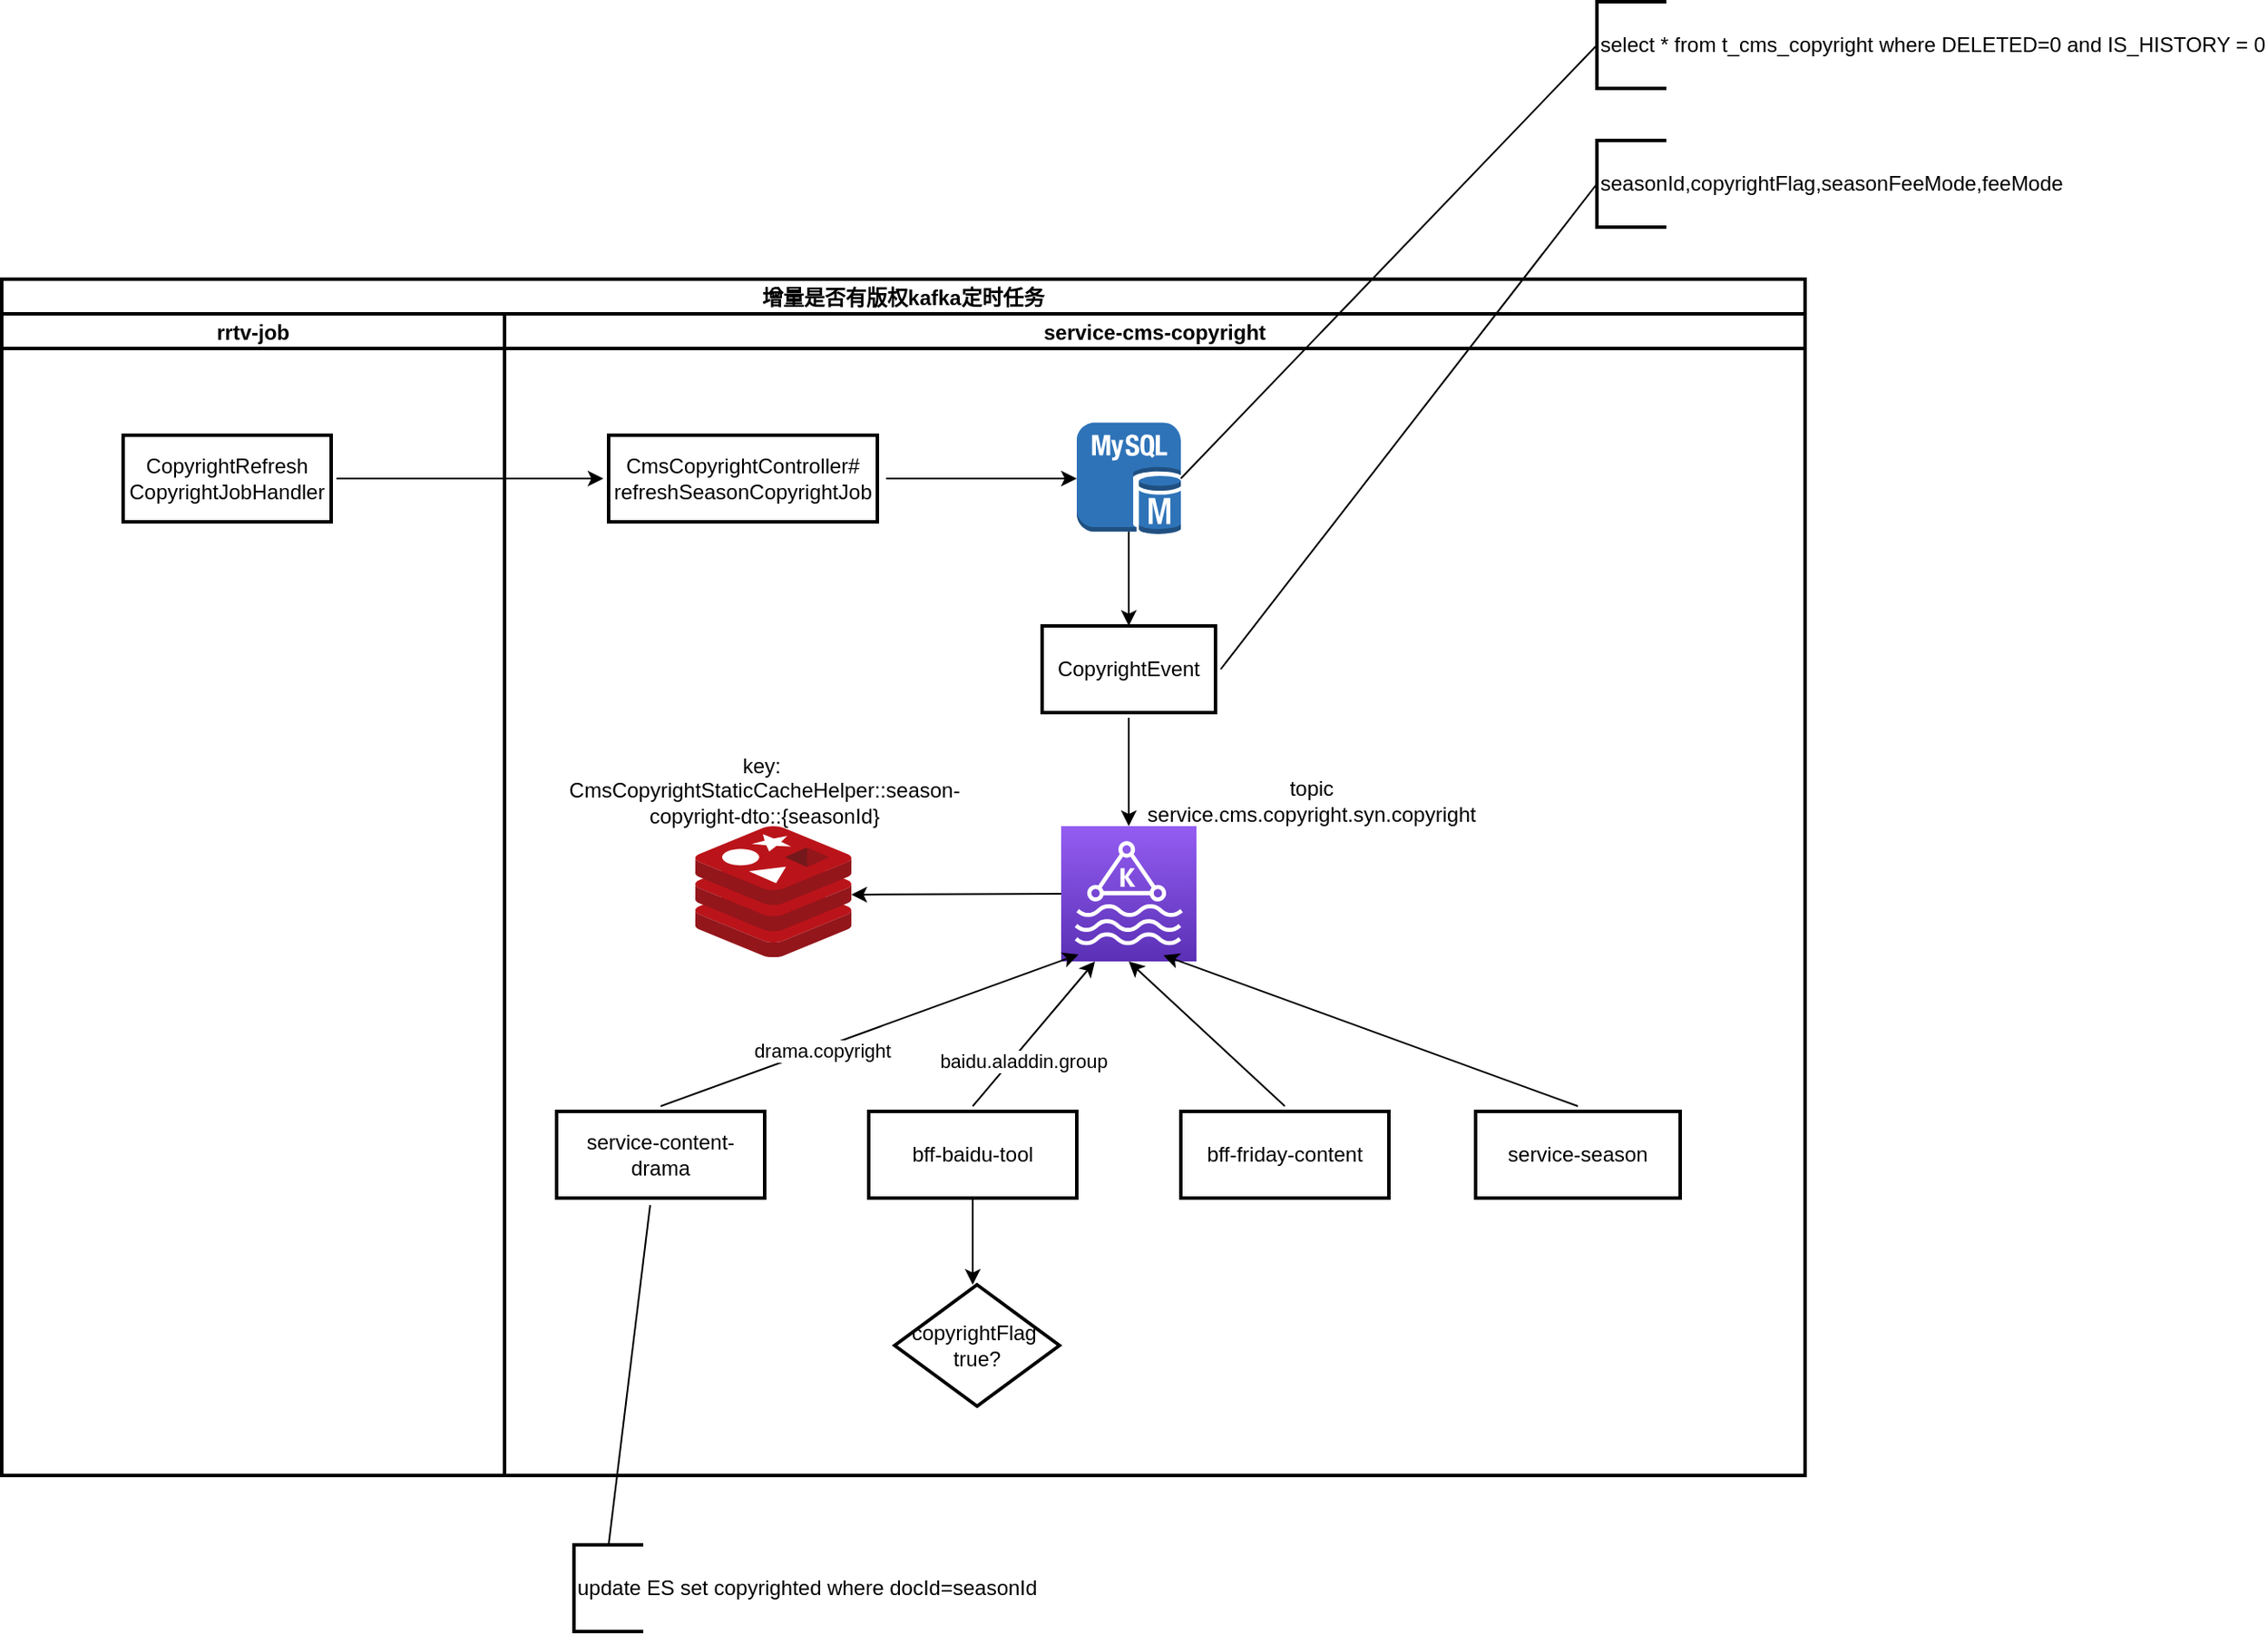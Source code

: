 <mxfile version="15.3.3" type="github">
  <diagram id="PBQSmOYhO7PoBkgoyPXK" name="Page-1">
    <mxGraphModel dx="1422" dy="762" grid="1" gridSize="10" guides="1" tooltips="1" connect="1" arrows="1" fold="1" page="1" pageScale="1" pageWidth="827" pageHeight="1169" math="0" shadow="0">
      <root>
        <mxCell id="0" />
        <mxCell id="1" parent="0" />
        <mxCell id="inluxw40n091W_jIXqgZ-1" value="增量是否有版权kafka定时任务" style="swimlane;childLayout=stackLayout;resizeParent=1;resizeParentMax=0;startSize=20;hachureGap=4;pointerEvents=0;strokeWidth=2;perimeterSpacing=3;" vertex="1" parent="1">
          <mxGeometry x="50" y="230" width="1040" height="690" as="geometry" />
        </mxCell>
        <mxCell id="inluxw40n091W_jIXqgZ-2" value="rrtv-job" style="swimlane;startSize=20;strokeWidth=2;perimeterSpacing=3;" vertex="1" parent="inluxw40n091W_jIXqgZ-1">
          <mxGeometry y="20" width="290" height="670" as="geometry">
            <mxRectangle y="20" width="30" height="670" as="alternateBounds" />
          </mxGeometry>
        </mxCell>
        <mxCell id="inluxw40n091W_jIXqgZ-5" value="CopyrightRefresh&lt;br&gt;CopyrightJobHandler" style="rounded=0;whiteSpace=wrap;html=1;hachureGap=4;pointerEvents=0;strokeWidth=2;perimeterSpacing=3;direction=west;" vertex="1" parent="inluxw40n091W_jIXqgZ-2">
          <mxGeometry x="70" y="70" width="120" height="50" as="geometry" />
        </mxCell>
        <mxCell id="inluxw40n091W_jIXqgZ-11" style="edgeStyle=orthogonalEdgeStyle;rounded=0;orthogonalLoop=1;jettySize=auto;html=1;endArrow=classic;sourcePerimeterSpacing=8;targetPerimeterSpacing=8;exitX=0;exitY=0.5;exitDx=0;exitDy=0;strokeWidth=1;endFill=1;entryX=1;entryY=0.5;entryDx=0;entryDy=0;" edge="1" parent="inluxw40n091W_jIXqgZ-1" source="inluxw40n091W_jIXqgZ-5" target="inluxw40n091W_jIXqgZ-12">
          <mxGeometry relative="1" as="geometry">
            <mxPoint x="350" y="115" as="targetPoint" />
          </mxGeometry>
        </mxCell>
        <mxCell id="inluxw40n091W_jIXqgZ-3" value="service-cms-copyright" style="swimlane;startSize=20;strokeWidth=2;perimeterSpacing=3;" vertex="1" parent="inluxw40n091W_jIXqgZ-1">
          <mxGeometry x="290" y="20" width="750" height="670" as="geometry">
            <mxRectangle x="290" y="20" width="30" height="670" as="alternateBounds" />
          </mxGeometry>
        </mxCell>
        <mxCell id="inluxw40n091W_jIXqgZ-15" style="edgeStyle=none;curved=1;rounded=0;orthogonalLoop=1;jettySize=auto;html=1;entryX=0;entryY=0.5;entryDx=0;entryDy=0;entryPerimeter=0;endArrow=classic;endFill=1;sourcePerimeterSpacing=8;targetPerimeterSpacing=8;strokeWidth=1;" edge="1" parent="inluxw40n091W_jIXqgZ-3">
          <mxGeometry relative="1" as="geometry">
            <mxPoint x="220" y="95" as="sourcePoint" />
            <mxPoint x="330" y="95" as="targetPoint" />
          </mxGeometry>
        </mxCell>
        <mxCell id="inluxw40n091W_jIXqgZ-12" value="CmsCopyrightController#&lt;br&gt;refreshSeasonCopyrightJob" style="rounded=0;whiteSpace=wrap;html=1;hachureGap=4;pointerEvents=0;strokeWidth=2;perimeterSpacing=3;direction=west;" vertex="1" parent="inluxw40n091W_jIXqgZ-3">
          <mxGeometry x="60" y="70" width="155" height="50" as="geometry" />
        </mxCell>
        <mxCell id="inluxw40n091W_jIXqgZ-16" value="" style="outlineConnect=0;dashed=0;verticalLabelPosition=bottom;verticalAlign=top;align=center;html=1;shape=mxgraph.aws3.mysql_db_instance;fillColor=#2E73B8;gradientColor=none;hachureGap=4;pointerEvents=0;strokeWidth=2;" vertex="1" parent="inluxw40n091W_jIXqgZ-3">
          <mxGeometry x="330" y="62.75" width="60" height="64.5" as="geometry" />
        </mxCell>
        <mxCell id="inluxw40n091W_jIXqgZ-58" style="edgeStyle=none;curved=1;rounded=0;orthogonalLoop=1;jettySize=auto;html=1;entryX=0.5;entryY=0;entryDx=0;entryDy=0;entryPerimeter=0;endArrow=classic;endFill=1;sourcePerimeterSpacing=8;targetPerimeterSpacing=8;strokeWidth=1;exitX=0.5;exitY=0;exitDx=0;exitDy=0;" edge="1" parent="inluxw40n091W_jIXqgZ-3" source="inluxw40n091W_jIXqgZ-39" target="inluxw40n091W_jIXqgZ-45">
          <mxGeometry relative="1" as="geometry" />
        </mxCell>
        <mxCell id="inluxw40n091W_jIXqgZ-39" value="CopyrightEvent" style="rounded=0;whiteSpace=wrap;html=1;hachureGap=4;pointerEvents=0;strokeWidth=2;perimeterSpacing=3;direction=west;" vertex="1" parent="inluxw40n091W_jIXqgZ-3">
          <mxGeometry x="310" y="180" width="100" height="50" as="geometry" />
        </mxCell>
        <mxCell id="inluxw40n091W_jIXqgZ-45" value="" style="sketch=0;points=[[0,0,0],[0.25,0,0],[0.5,0,0],[0.75,0,0],[1,0,0],[0,1,0],[0.25,1,0],[0.5,1,0],[0.75,1,0],[1,1,0],[0,0.25,0],[0,0.5,0],[0,0.75,0],[1,0.25,0],[1,0.5,0],[1,0.75,0]];outlineConnect=0;fontColor=#232F3E;gradientColor=#945DF2;gradientDirection=north;fillColor=#5A30B5;strokeColor=#ffffff;dashed=0;verticalLabelPosition=bottom;verticalAlign=top;align=center;html=1;fontSize=12;fontStyle=0;aspect=fixed;shape=mxgraph.aws4.resourceIcon;resIcon=mxgraph.aws4.managed_streaming_for_kafka;hachureGap=4;pointerEvents=0;" vertex="1" parent="inluxw40n091W_jIXqgZ-3">
          <mxGeometry x="321" y="295.5" width="78" height="78" as="geometry" />
        </mxCell>
        <mxCell id="inluxw40n091W_jIXqgZ-53" style="edgeStyle=none;curved=1;rounded=0;orthogonalLoop=1;jettySize=auto;html=1;entryX=0.25;entryY=1;entryDx=0;entryDy=0;entryPerimeter=0;endArrow=classic;endFill=1;sourcePerimeterSpacing=8;targetPerimeterSpacing=8;strokeWidth=1;exitX=0.5;exitY=1;exitDx=0;exitDy=0;" edge="1" parent="inluxw40n091W_jIXqgZ-3" source="inluxw40n091W_jIXqgZ-49" target="inluxw40n091W_jIXqgZ-45">
          <mxGeometry relative="1" as="geometry" />
        </mxCell>
        <mxCell id="inluxw40n091W_jIXqgZ-99" value="baidu.aladdin.group" style="edgeLabel;html=1;align=center;verticalAlign=middle;resizable=0;points=[];" vertex="1" connectable="0" parent="inluxw40n091W_jIXqgZ-53">
          <mxGeometry x="-0.475" y="-5" relative="1" as="geometry">
            <mxPoint x="7" y="-8" as="offset" />
          </mxGeometry>
        </mxCell>
        <mxCell id="inluxw40n091W_jIXqgZ-49" value="bff-baidu-tool" style="rounded=0;whiteSpace=wrap;html=1;hachureGap=4;pointerEvents=0;strokeWidth=2;perimeterSpacing=3;direction=west;" vertex="1" parent="inluxw40n091W_jIXqgZ-3">
          <mxGeometry x="210" y="460" width="120" height="50" as="geometry" />
        </mxCell>
        <mxCell id="inluxw40n091W_jIXqgZ-50" value="bff-friday-content" style="rounded=0;whiteSpace=wrap;html=1;hachureGap=4;pointerEvents=0;strokeWidth=2;perimeterSpacing=3;direction=west;" vertex="1" parent="inluxw40n091W_jIXqgZ-3">
          <mxGeometry x="390" y="460" width="120" height="50" as="geometry" />
        </mxCell>
        <mxCell id="inluxw40n091W_jIXqgZ-55" style="edgeStyle=none;curved=1;rounded=0;orthogonalLoop=1;jettySize=auto;html=1;entryX=0.128;entryY=0.949;entryDx=0;entryDy=0;entryPerimeter=0;endArrow=classic;endFill=1;sourcePerimeterSpacing=8;targetPerimeterSpacing=8;strokeWidth=1;exitX=0.5;exitY=1;exitDx=0;exitDy=0;" edge="1" parent="inluxw40n091W_jIXqgZ-3" source="inluxw40n091W_jIXqgZ-51" target="inluxw40n091W_jIXqgZ-45">
          <mxGeometry relative="1" as="geometry" />
        </mxCell>
        <mxCell id="inluxw40n091W_jIXqgZ-98" value="drama.copyright" style="edgeLabel;html=1;align=center;verticalAlign=middle;resizable=0;points=[];" vertex="1" connectable="0" parent="inluxw40n091W_jIXqgZ-55">
          <mxGeometry x="-0.23" y="-1" relative="1" as="geometry">
            <mxPoint as="offset" />
          </mxGeometry>
        </mxCell>
        <mxCell id="inluxw40n091W_jIXqgZ-51" value="service-content-drama" style="rounded=0;whiteSpace=wrap;html=1;hachureGap=4;pointerEvents=0;strokeWidth=2;perimeterSpacing=3;direction=west;" vertex="1" parent="inluxw40n091W_jIXqgZ-3">
          <mxGeometry x="30" y="460" width="120" height="50" as="geometry" />
        </mxCell>
        <mxCell id="inluxw40n091W_jIXqgZ-52" value="service-season" style="rounded=0;whiteSpace=wrap;html=1;hachureGap=4;pointerEvents=0;strokeWidth=2;perimeterSpacing=3;direction=west;" vertex="1" parent="inluxw40n091W_jIXqgZ-3">
          <mxGeometry x="560" y="460" width="118" height="50" as="geometry" />
        </mxCell>
        <mxCell id="inluxw40n091W_jIXqgZ-54" style="edgeStyle=none;curved=1;rounded=0;orthogonalLoop=1;jettySize=auto;html=1;endArrow=classic;endFill=1;sourcePerimeterSpacing=8;targetPerimeterSpacing=8;strokeWidth=1;entryX=0.5;entryY=1;entryDx=0;entryDy=0;entryPerimeter=0;exitX=0.5;exitY=1;exitDx=0;exitDy=0;" edge="1" parent="inluxw40n091W_jIXqgZ-3" source="inluxw40n091W_jIXqgZ-50" target="inluxw40n091W_jIXqgZ-45">
          <mxGeometry relative="1" as="geometry">
            <mxPoint x="150" y="250" as="targetPoint" />
          </mxGeometry>
        </mxCell>
        <mxCell id="inluxw40n091W_jIXqgZ-82" value="" style="sketch=0;aspect=fixed;html=1;points=[];align=center;image;fontSize=12;image=img/lib/mscae/Cache_Redis_Product.svg;hachureGap=4;pointerEvents=0;strokeWidth=2;" vertex="1" parent="inluxw40n091W_jIXqgZ-3">
          <mxGeometry x="110" y="295.5" width="90" height="75.6" as="geometry" />
        </mxCell>
        <mxCell id="inluxw40n091W_jIXqgZ-83" value="key:&amp;nbsp; CmsCopyrightStaticCacheHelper::season-copyright-dto::{seasonId}" style="text;html=1;strokeColor=none;fillColor=none;align=center;verticalAlign=middle;whiteSpace=wrap;rounded=0;hachureGap=4;pointerEvents=0;" vertex="1" parent="inluxw40n091W_jIXqgZ-3">
          <mxGeometry x="30" y="260" width="240" height="30" as="geometry" />
        </mxCell>
        <mxCell id="inluxw40n091W_jIXqgZ-85" value="topic&lt;br&gt;service.cms.copyright.syn.copyright" style="text;html=1;strokeColor=none;fillColor=none;align=center;verticalAlign=middle;whiteSpace=wrap;rounded=0;hachureGap=4;pointerEvents=0;" vertex="1" parent="inluxw40n091W_jIXqgZ-3">
          <mxGeometry x="360" y="265.5" width="211" height="30" as="geometry" />
        </mxCell>
        <mxCell id="inluxw40n091W_jIXqgZ-96" value="" style="endArrow=none;html=1;sourcePerimeterSpacing=8;targetPerimeterSpacing=8;strokeWidth=1;entryX=0.548;entryY=-0.018;entryDx=0;entryDy=0;entryPerimeter=0;" edge="1" parent="inluxw40n091W_jIXqgZ-3" target="inluxw40n091W_jIXqgZ-51">
          <mxGeometry width="50" height="50" relative="1" as="geometry">
            <mxPoint x="60" y="710" as="sourcePoint" />
            <mxPoint x="120" y="510" as="targetPoint" />
          </mxGeometry>
        </mxCell>
        <mxCell id="inluxw40n091W_jIXqgZ-101" value="copyrightFlag&amp;nbsp; true?" style="rhombus;whiteSpace=wrap;html=1;hachureGap=4;pointerEvents=0;strokeWidth=2;" vertex="1" parent="inluxw40n091W_jIXqgZ-3">
          <mxGeometry x="225" y="560" width="95" height="70" as="geometry" />
        </mxCell>
        <mxCell id="inluxw40n091W_jIXqgZ-28" value="select * from t_cms_copyright where DELETED=0 and IS_HISTORY = 0" style="strokeWidth=2;html=1;shape=mxgraph.flowchart.annotation_1;align=left;pointerEvents=1;hachureGap=4;" vertex="1" parent="1">
          <mxGeometry x="970" y="70" width="40" height="50" as="geometry" />
        </mxCell>
        <mxCell id="inluxw40n091W_jIXqgZ-33" style="edgeStyle=none;curved=1;rounded=0;orthogonalLoop=1;jettySize=auto;html=1;endArrow=classic;endFill=1;sourcePerimeterSpacing=8;targetPerimeterSpacing=8;strokeWidth=1;exitX=0.5;exitY=0.975;exitDx=0;exitDy=0;exitPerimeter=0;" edge="1" parent="1" source="inluxw40n091W_jIXqgZ-16">
          <mxGeometry relative="1" as="geometry">
            <mxPoint x="700" y="430" as="targetPoint" />
          </mxGeometry>
        </mxCell>
        <mxCell id="inluxw40n091W_jIXqgZ-43" value="seasonId,copyrightFlag,seasonFeeMode,feeMode" style="strokeWidth=2;html=1;shape=mxgraph.flowchart.annotation_1;align=left;pointerEvents=1;hachureGap=4;" vertex="1" parent="1">
          <mxGeometry x="970" y="150" width="40" height="50" as="geometry" />
        </mxCell>
        <mxCell id="inluxw40n091W_jIXqgZ-59" style="edgeStyle=none;curved=1;rounded=0;orthogonalLoop=1;jettySize=auto;html=1;endArrow=classic;endFill=1;sourcePerimeterSpacing=8;targetPerimeterSpacing=8;strokeWidth=1;exitX=0.5;exitY=1;exitDx=0;exitDy=0;" edge="1" parent="1" source="inluxw40n091W_jIXqgZ-52">
          <mxGeometry relative="1" as="geometry">
            <mxPoint x="720" y="620" as="targetPoint" />
          </mxGeometry>
        </mxCell>
        <mxCell id="inluxw40n091W_jIXqgZ-42" value="" style="endArrow=none;html=1;sourcePerimeterSpacing=8;targetPerimeterSpacing=8;strokeWidth=1;exitX=0;exitY=0.5;exitDx=0;exitDy=0;entryX=0;entryY=0.5;entryDx=0;entryDy=0;entryPerimeter=0;" edge="1" parent="1" source="inluxw40n091W_jIXqgZ-39" target="inluxw40n091W_jIXqgZ-43">
          <mxGeometry width="50" height="50" relative="1" as="geometry">
            <mxPoint x="700" y="530" as="sourcePoint" />
            <mxPoint x="1100" y="620" as="targetPoint" />
          </mxGeometry>
        </mxCell>
        <mxCell id="inluxw40n091W_jIXqgZ-61" style="edgeStyle=none;curved=1;rounded=0;orthogonalLoop=1;jettySize=auto;html=1;endArrow=classic;endFill=1;sourcePerimeterSpacing=8;targetPerimeterSpacing=8;strokeWidth=1;exitX=0;exitY=0.5;exitDx=0;exitDy=0;exitPerimeter=0;" edge="1" parent="1" source="inluxw40n091W_jIXqgZ-45">
          <mxGeometry relative="1" as="geometry">
            <mxPoint x="540" y="585" as="targetPoint" />
          </mxGeometry>
        </mxCell>
        <mxCell id="inluxw40n091W_jIXqgZ-97" value="update ES set copyrighted where docId=seasonId" style="strokeWidth=2;html=1;shape=mxgraph.flowchart.annotation_1;align=left;pointerEvents=1;hachureGap=4;" vertex="1" parent="1">
          <mxGeometry x="380" y="960" width="40" height="50" as="geometry" />
        </mxCell>
        <mxCell id="inluxw40n091W_jIXqgZ-100" style="edgeStyle=orthogonalEdgeStyle;rounded=0;orthogonalLoop=1;jettySize=auto;html=1;endArrow=classic;endFill=1;sourcePerimeterSpacing=8;targetPerimeterSpacing=8;strokeWidth=1;" edge="1" parent="1">
          <mxGeometry relative="1" as="geometry">
            <mxPoint x="610" y="810" as="targetPoint" />
            <mxPoint x="610" y="760" as="sourcePoint" />
          </mxGeometry>
        </mxCell>
        <mxCell id="inluxw40n091W_jIXqgZ-24" value="" style="endArrow=none;html=1;sourcePerimeterSpacing=8;targetPerimeterSpacing=8;strokeWidth=1;exitX=1;exitY=0.5;exitDx=0;exitDy=0;exitPerimeter=0;entryX=0;entryY=0.5;entryDx=0;entryDy=0;entryPerimeter=0;" edge="1" parent="1" source="inluxw40n091W_jIXqgZ-16" target="inluxw40n091W_jIXqgZ-28">
          <mxGeometry width="50" height="50" relative="1" as="geometry">
            <mxPoint x="710" y="380" as="sourcePoint" />
            <mxPoint x="1110" y="490" as="targetPoint" />
          </mxGeometry>
        </mxCell>
      </root>
    </mxGraphModel>
  </diagram>
</mxfile>
